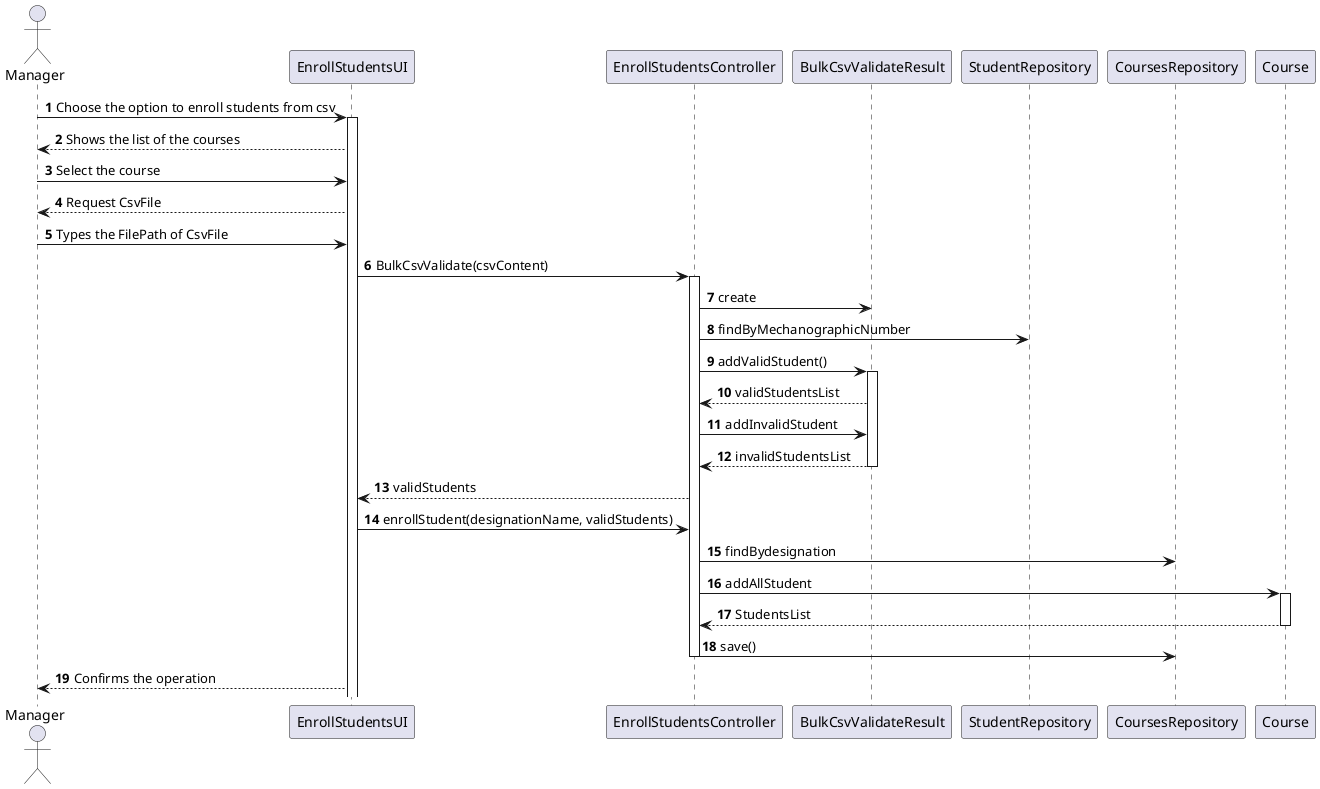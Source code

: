 @startuml
'https://plantuml.com/sequence-diagram

autonumber
actor Manager
Manager -> EnrollStudentsUI: Choose the option to enroll students from csv
activate EnrollStudentsUI

EnrollStudentsUI --> Manager: Shows the list of the courses
Manager -> EnrollStudentsUI: Select the course
EnrollStudentsUI --> Manager: Request CsvFile
Manager -> EnrollStudentsUI: Types the FilePath of CsvFile
EnrollStudentsUI -> EnrollStudentsController: BulkCsvValidate(csvContent)
activate EnrollStudentsController
EnrollStudentsController -> BulkCsvValidateResult: create
EnrollStudentsController -> StudentRepository: findByMechanographicNumber
EnrollStudentsController -> BulkCsvValidateResult: addValidStudent()
activate BulkCsvValidateResult
BulkCsvValidateResult --> EnrollStudentsController: validStudentsList
EnrollStudentsController -> BulkCsvValidateResult: addInvalidStudent
BulkCsvValidateResult --> EnrollStudentsController: invalidStudentsList
deactivate BulkCsvValidateResult
EnrollStudentsController --> EnrollStudentsUI: validStudents
EnrollStudentsUI -> EnrollStudentsController: enrollStudent(designationName, validStudents)
EnrollStudentsController -> CoursesRepository: findBydesignation
EnrollStudentsController -> Course: addAllStudent
activate Course
Course --> EnrollStudentsController: StudentsList
deactivate Course
EnrollStudentsController -> CoursesRepository: save()
deactivate EnrollStudentsController
EnrollStudentsUI --> Manager: Confirms the operation
@enduml

